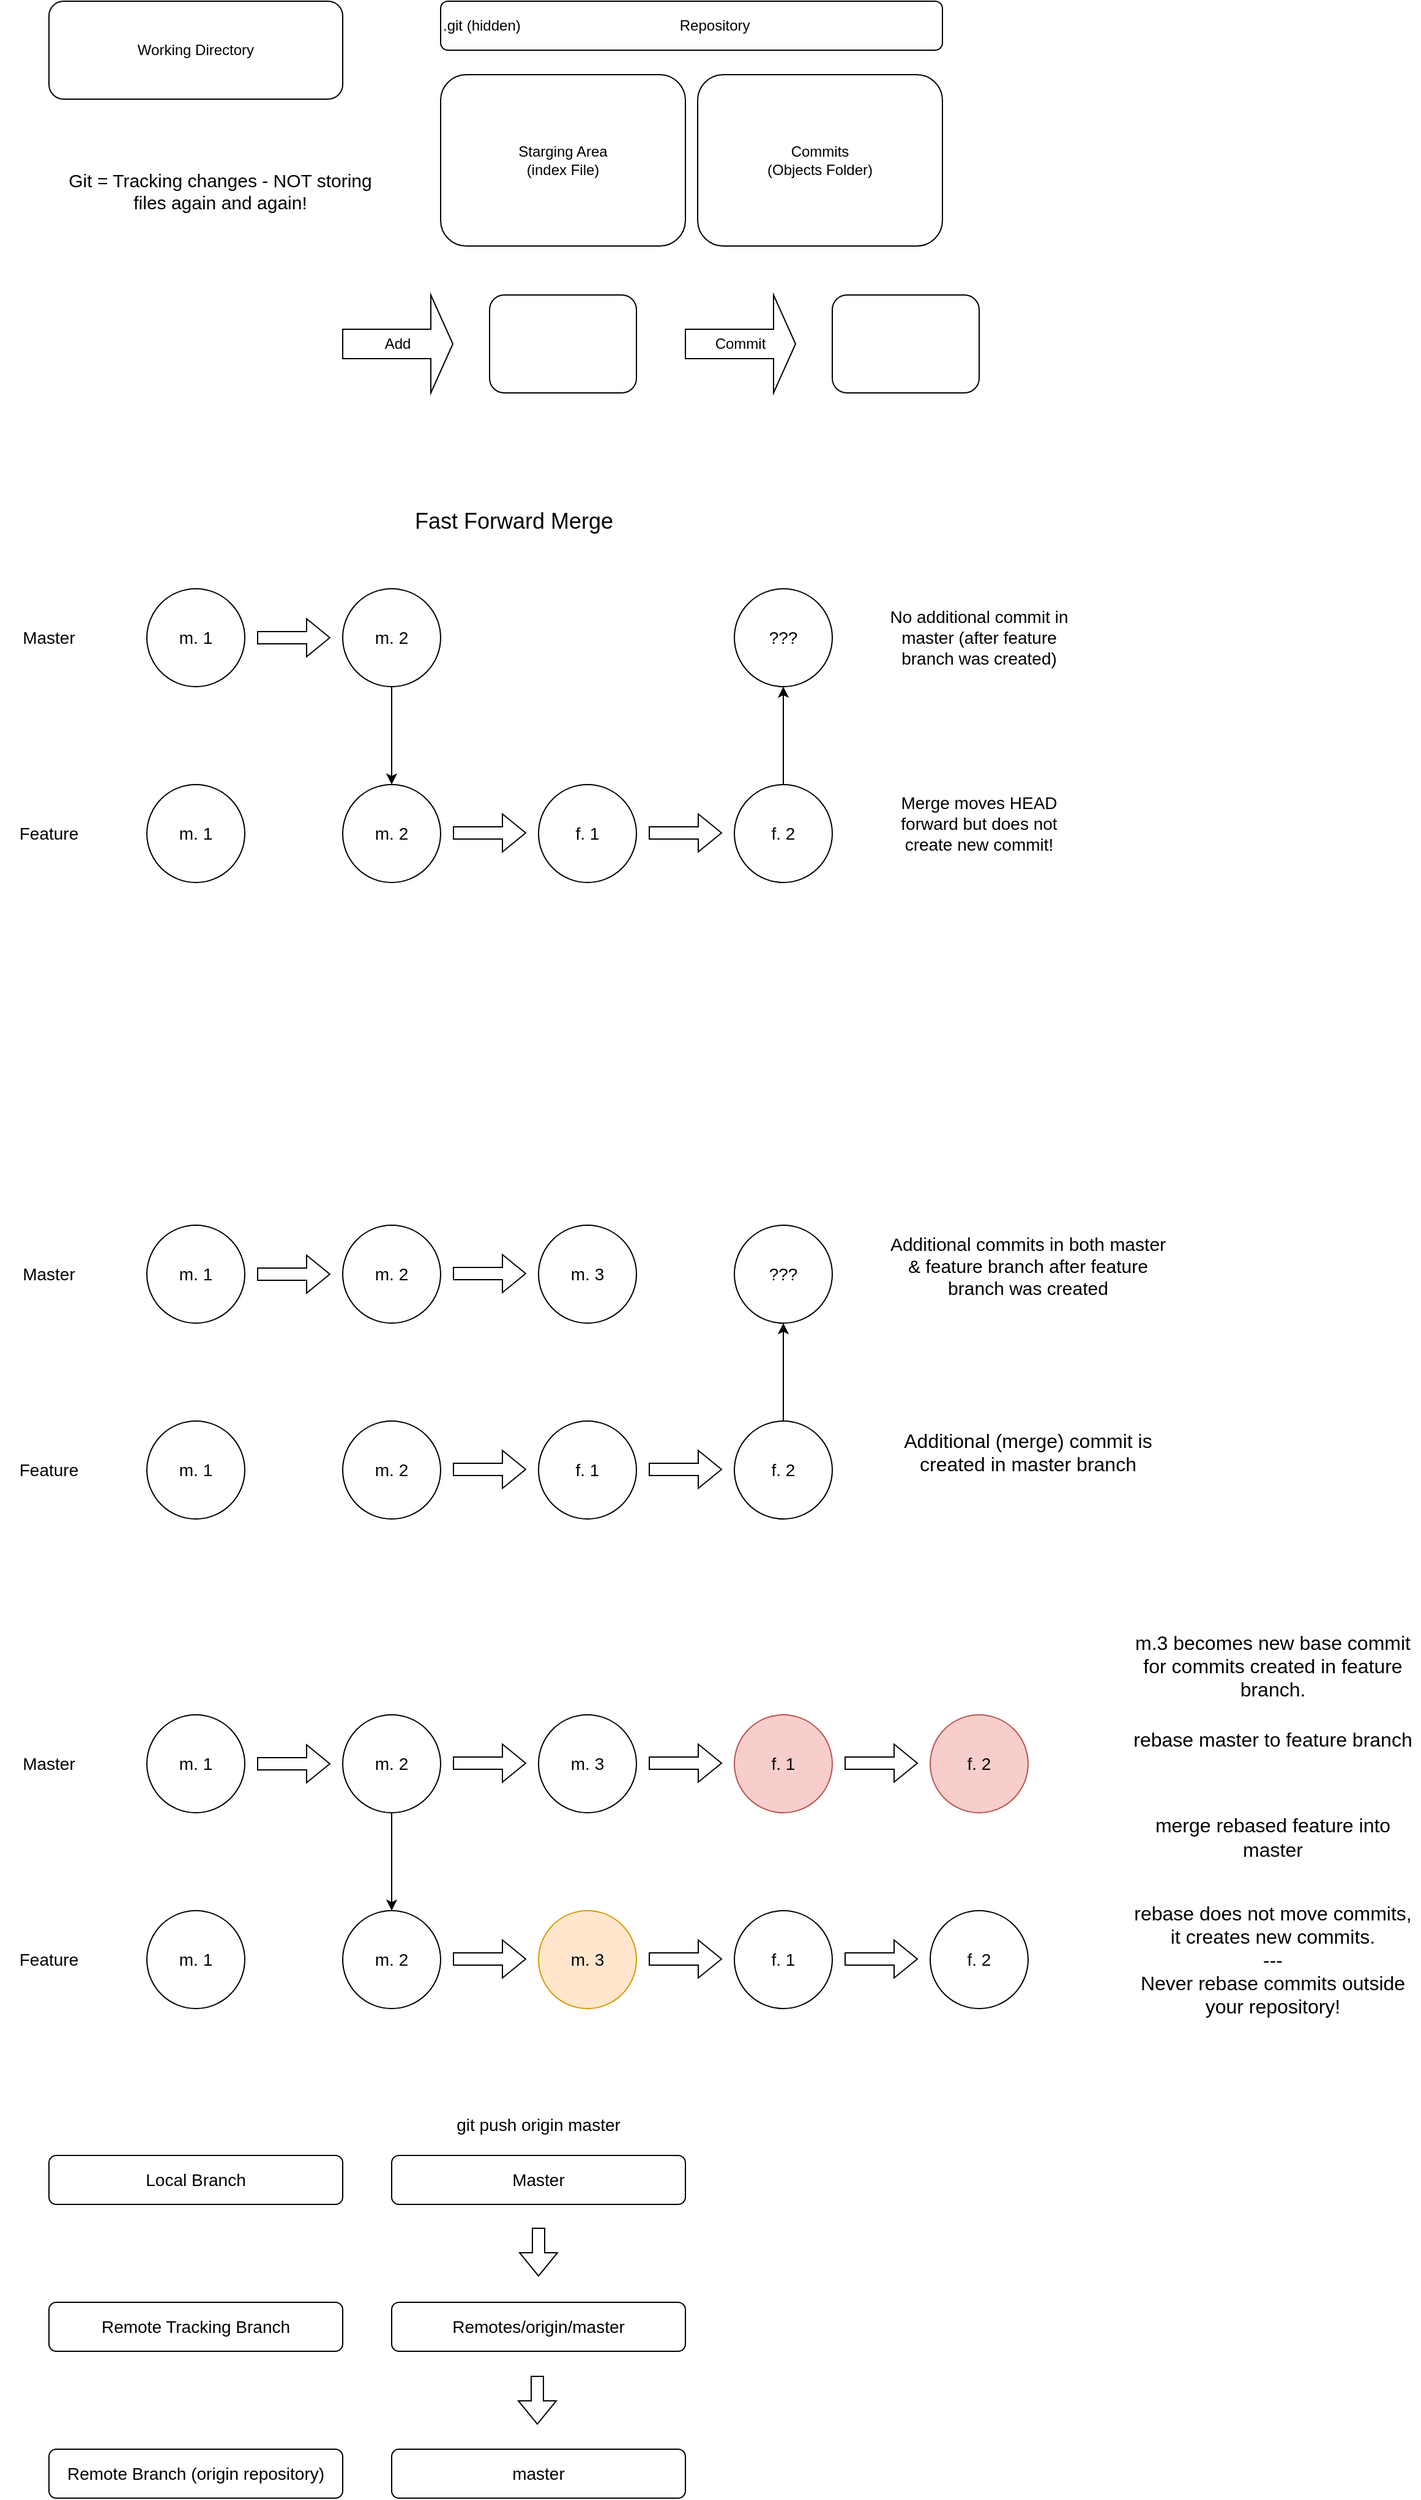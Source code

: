 <mxfile version="27.1.5">
  <diagram name="Page-1" id="PkKd_JiGjUPgfaHdr4iB">
    <mxGraphModel dx="1042" dy="563" grid="1" gridSize="10" guides="1" tooltips="1" connect="1" arrows="1" fold="1" page="1" pageScale="1" pageWidth="850" pageHeight="1100" math="0" shadow="0">
      <root>
        <mxCell id="0" />
        <mxCell id="1" parent="0" />
        <mxCell id="DVuYbELzHZqkL_Al9vvK-1" value="Working Directory" style="rounded=1;whiteSpace=wrap;html=1;" parent="1" vertex="1">
          <mxGeometry x="40" y="40" width="240" height="80" as="geometry" />
        </mxCell>
        <mxCell id="DVuYbELzHZqkL_Al9vvK-2" value="&lt;div align=&quot;left&quot;&gt;.git (hidden)&amp;nbsp;&amp;nbsp;&amp;nbsp;&amp;nbsp;&amp;nbsp;&amp;nbsp;&amp;nbsp;&amp;nbsp;&amp;nbsp;&amp;nbsp;&amp;nbsp;&amp;nbsp;&amp;nbsp;&amp;nbsp;&amp;nbsp;&amp;nbsp;&amp;nbsp;&amp;nbsp;&amp;nbsp;&amp;nbsp;&amp;nbsp;&amp;nbsp;&amp;nbsp;&amp;nbsp;&amp;nbsp;&amp;nbsp;&amp;nbsp;&amp;nbsp;&amp;nbsp;&amp;nbsp;&amp;nbsp;&amp;nbsp;&amp;nbsp;&amp;nbsp;&amp;nbsp;&amp;nbsp;&amp;nbsp;&amp;nbsp; Repository&lt;br&gt;&lt;/div&gt;" style="rounded=1;whiteSpace=wrap;html=1;align=left;" parent="1" vertex="1">
          <mxGeometry x="360" y="40" width="410" height="40" as="geometry" />
        </mxCell>
        <mxCell id="DVuYbELzHZqkL_Al9vvK-3" value="Starging Area&lt;br&gt;(index File)" style="rounded=1;whiteSpace=wrap;html=1;" parent="1" vertex="1">
          <mxGeometry x="360" y="100" width="200" height="140" as="geometry" />
        </mxCell>
        <mxCell id="DVuYbELzHZqkL_Al9vvK-4" value="Commits&lt;br&gt;(Objects Folder)" style="rounded=1;whiteSpace=wrap;html=1;" parent="1" vertex="1">
          <mxGeometry x="570" y="100" width="200" height="140" as="geometry" />
        </mxCell>
        <mxCell id="DVuYbELzHZqkL_Al9vvK-7" value="Add" style="shape=singleArrow;whiteSpace=wrap;html=1;" parent="1" vertex="1">
          <mxGeometry x="280" y="280" width="90" height="80" as="geometry" />
        </mxCell>
        <mxCell id="DVuYbELzHZqkL_Al9vvK-8" value="" style="rounded=1;whiteSpace=wrap;html=1;" parent="1" vertex="1">
          <mxGeometry x="400" y="280" width="120" height="80" as="geometry" />
        </mxCell>
        <mxCell id="DVuYbELzHZqkL_Al9vvK-9" value="Commit" style="shape=singleArrow;whiteSpace=wrap;html=1;" parent="1" vertex="1">
          <mxGeometry x="560" y="280" width="90" height="80" as="geometry" />
        </mxCell>
        <mxCell id="DVuYbELzHZqkL_Al9vvK-10" value="" style="rounded=1;whiteSpace=wrap;html=1;" parent="1" vertex="1">
          <mxGeometry x="680" y="280" width="120" height="80" as="geometry" />
        </mxCell>
        <mxCell id="DVuYbELzHZqkL_Al9vvK-11" value="&lt;font style=&quot;font-size: 15px;&quot;&gt;Git = Tracking changes - NOT storing files again and again!&lt;/font&gt;" style="text;html=1;align=center;verticalAlign=middle;whiteSpace=wrap;rounded=0;" parent="1" vertex="1">
          <mxGeometry x="40" y="160" width="280" height="70" as="geometry" />
        </mxCell>
        <mxCell id="inyvIdADmEni137RxyFw-1" value="Master" style="text;html=1;align=center;verticalAlign=middle;whiteSpace=wrap;rounded=0;fontSize=14;" parent="1" vertex="1">
          <mxGeometry y="540" width="80" height="40" as="geometry" />
        </mxCell>
        <mxCell id="inyvIdADmEni137RxyFw-2" value="&lt;font&gt;m. 1&lt;/font&gt;" style="ellipse;whiteSpace=wrap;html=1;aspect=fixed;fontSize=14;" parent="1" vertex="1">
          <mxGeometry x="120" y="520" width="80" height="80" as="geometry" />
        </mxCell>
        <mxCell id="inyvIdADmEni137RxyFw-3" value="&lt;font&gt;m. 2&lt;br&gt;&lt;/font&gt;" style="ellipse;whiteSpace=wrap;html=1;aspect=fixed;fontSize=14;" parent="1" vertex="1">
          <mxGeometry x="280" y="520" width="80" height="80" as="geometry" />
        </mxCell>
        <mxCell id="inyvIdADmEni137RxyFw-4" value="" style="shape=flexArrow;endArrow=classic;html=1;rounded=0;" parent="1" edge="1">
          <mxGeometry width="50" height="50" relative="1" as="geometry">
            <mxPoint x="210" y="560" as="sourcePoint" />
            <mxPoint x="270" y="560" as="targetPoint" />
          </mxGeometry>
        </mxCell>
        <mxCell id="inyvIdADmEni137RxyFw-5" value="Feature" style="text;html=1;align=center;verticalAlign=middle;whiteSpace=wrap;rounded=0;fontSize=14;" parent="1" vertex="1">
          <mxGeometry y="700" width="80" height="40" as="geometry" />
        </mxCell>
        <mxCell id="inyvIdADmEni137RxyFw-6" value="&lt;font&gt;m. 1&lt;/font&gt;" style="ellipse;whiteSpace=wrap;html=1;aspect=fixed;fontSize=14;" parent="1" vertex="1">
          <mxGeometry x="120" y="680" width="80" height="80" as="geometry" />
        </mxCell>
        <mxCell id="inyvIdADmEni137RxyFw-7" value="&lt;font&gt;m. 2&lt;br&gt;&lt;/font&gt;" style="ellipse;whiteSpace=wrap;html=1;aspect=fixed;fontSize=14;" parent="1" vertex="1">
          <mxGeometry x="280" y="680" width="80" height="80" as="geometry" />
        </mxCell>
        <mxCell id="inyvIdADmEni137RxyFw-8" value="" style="endArrow=classic;html=1;rounded=0;entryX=0.5;entryY=0;entryDx=0;entryDy=0;exitX=0.5;exitY=1;exitDx=0;exitDy=0;" parent="1" source="inyvIdADmEni137RxyFw-3" target="inyvIdADmEni137RxyFw-7" edge="1">
          <mxGeometry width="50" height="50" relative="1" as="geometry">
            <mxPoint x="320" y="610" as="sourcePoint" />
            <mxPoint x="370" y="560" as="targetPoint" />
          </mxGeometry>
        </mxCell>
        <mxCell id="inyvIdADmEni137RxyFw-9" value="&lt;font&gt;f. 1&lt;/font&gt;" style="ellipse;whiteSpace=wrap;html=1;aspect=fixed;fontSize=14;" parent="1" vertex="1">
          <mxGeometry x="440" y="680" width="80" height="80" as="geometry" />
        </mxCell>
        <mxCell id="inyvIdADmEni137RxyFw-10" value="&lt;font&gt;f. 2&lt;br&gt;&lt;/font&gt;" style="ellipse;whiteSpace=wrap;html=1;aspect=fixed;fontSize=14;" parent="1" vertex="1">
          <mxGeometry x="600" y="680" width="80" height="80" as="geometry" />
        </mxCell>
        <mxCell id="inyvIdADmEni137RxyFw-12" value="" style="shape=flexArrow;endArrow=classic;html=1;rounded=0;" parent="1" edge="1">
          <mxGeometry width="50" height="50" relative="1" as="geometry">
            <mxPoint x="370" y="719.5" as="sourcePoint" />
            <mxPoint x="430" y="719.5" as="targetPoint" />
          </mxGeometry>
        </mxCell>
        <mxCell id="inyvIdADmEni137RxyFw-13" value="" style="shape=flexArrow;endArrow=classic;html=1;rounded=0;" parent="1" edge="1">
          <mxGeometry width="50" height="50" relative="1" as="geometry">
            <mxPoint x="530" y="719.5" as="sourcePoint" />
            <mxPoint x="590" y="719.5" as="targetPoint" />
          </mxGeometry>
        </mxCell>
        <mxCell id="inyvIdADmEni137RxyFw-14" value="???" style="ellipse;whiteSpace=wrap;html=1;aspect=fixed;fontSize=14;" parent="1" vertex="1">
          <mxGeometry x="600" y="520" width="80" height="80" as="geometry" />
        </mxCell>
        <mxCell id="inyvIdADmEni137RxyFw-15" value="No additional commit in master (after feature branch was created)" style="text;html=1;align=center;verticalAlign=middle;whiteSpace=wrap;rounded=0;fontSize=14;" parent="1" vertex="1">
          <mxGeometry x="720" y="520" width="160" height="80" as="geometry" />
        </mxCell>
        <mxCell id="inyvIdADmEni137RxyFw-16" value="" style="endArrow=classic;html=1;rounded=0;entryX=0.5;entryY=1;entryDx=0;entryDy=0;" parent="1" target="inyvIdADmEni137RxyFw-14" edge="1">
          <mxGeometry width="50" height="50" relative="1" as="geometry">
            <mxPoint x="640" y="680" as="sourcePoint" />
            <mxPoint x="690" y="630" as="targetPoint" />
          </mxGeometry>
        </mxCell>
        <mxCell id="inyvIdADmEni137RxyFw-17" value="Merge moves HEAD forward but does not create new commit!" style="text;whiteSpace=wrap;align=center;fontSize=14;" parent="1" vertex="1">
          <mxGeometry x="720" y="680" width="160" height="80" as="geometry" />
        </mxCell>
        <mxCell id="inyvIdADmEni137RxyFw-18" value="&lt;font style=&quot;font-size: 18px;&quot;&gt;Fast Forward Merge&lt;/font&gt;" style="text;html=1;align=center;verticalAlign=middle;whiteSpace=wrap;rounded=0;" parent="1" vertex="1">
          <mxGeometry x="320" y="450" width="200" height="30" as="geometry" />
        </mxCell>
        <mxCell id="inyvIdADmEni137RxyFw-19" value="Master" style="text;html=1;align=center;verticalAlign=middle;whiteSpace=wrap;rounded=0;fontSize=14;" parent="1" vertex="1">
          <mxGeometry y="1060" width="80" height="40" as="geometry" />
        </mxCell>
        <mxCell id="inyvIdADmEni137RxyFw-20" value="&lt;font&gt;m. 1&lt;/font&gt;" style="ellipse;whiteSpace=wrap;html=1;aspect=fixed;fontSize=14;" parent="1" vertex="1">
          <mxGeometry x="120" y="1040" width="80" height="80" as="geometry" />
        </mxCell>
        <mxCell id="inyvIdADmEni137RxyFw-21" value="&lt;font&gt;m. 2&lt;br&gt;&lt;/font&gt;" style="ellipse;whiteSpace=wrap;html=1;aspect=fixed;fontSize=14;" parent="1" vertex="1">
          <mxGeometry x="280" y="1040" width="80" height="80" as="geometry" />
        </mxCell>
        <mxCell id="inyvIdADmEni137RxyFw-22" value="" style="shape=flexArrow;endArrow=classic;html=1;rounded=0;" parent="1" edge="1">
          <mxGeometry width="50" height="50" relative="1" as="geometry">
            <mxPoint x="210" y="1080" as="sourcePoint" />
            <mxPoint x="270" y="1080" as="targetPoint" />
          </mxGeometry>
        </mxCell>
        <mxCell id="inyvIdADmEni137RxyFw-23" value="Feature" style="text;html=1;align=center;verticalAlign=middle;whiteSpace=wrap;rounded=0;fontSize=14;" parent="1" vertex="1">
          <mxGeometry y="1220" width="80" height="40" as="geometry" />
        </mxCell>
        <mxCell id="inyvIdADmEni137RxyFw-24" value="&lt;font&gt;m. 1&lt;/font&gt;" style="ellipse;whiteSpace=wrap;html=1;aspect=fixed;fontSize=14;" parent="1" vertex="1">
          <mxGeometry x="120" y="1200" width="80" height="80" as="geometry" />
        </mxCell>
        <mxCell id="inyvIdADmEni137RxyFw-25" value="&lt;font&gt;m. 2&lt;br&gt;&lt;/font&gt;" style="ellipse;whiteSpace=wrap;html=1;aspect=fixed;fontSize=14;" parent="1" vertex="1">
          <mxGeometry x="280" y="1200" width="80" height="80" as="geometry" />
        </mxCell>
        <mxCell id="inyvIdADmEni137RxyFw-26" value="&lt;font&gt;f. 1&lt;/font&gt;" style="ellipse;whiteSpace=wrap;html=1;aspect=fixed;fontSize=14;" parent="1" vertex="1">
          <mxGeometry x="440" y="1200" width="80" height="80" as="geometry" />
        </mxCell>
        <mxCell id="inyvIdADmEni137RxyFw-27" value="&lt;font&gt;f. 2&lt;br&gt;&lt;/font&gt;" style="ellipse;whiteSpace=wrap;html=1;aspect=fixed;fontSize=14;" parent="1" vertex="1">
          <mxGeometry x="600" y="1200" width="80" height="80" as="geometry" />
        </mxCell>
        <mxCell id="inyvIdADmEni137RxyFw-28" value="" style="shape=flexArrow;endArrow=classic;html=1;rounded=0;" parent="1" edge="1">
          <mxGeometry width="50" height="50" relative="1" as="geometry">
            <mxPoint x="370" y="1239.5" as="sourcePoint" />
            <mxPoint x="430" y="1239.5" as="targetPoint" />
          </mxGeometry>
        </mxCell>
        <mxCell id="inyvIdADmEni137RxyFw-29" value="&lt;font&gt;m. 3&lt;br&gt;&lt;/font&gt;" style="ellipse;whiteSpace=wrap;html=1;aspect=fixed;fontSize=14;" parent="1" vertex="1">
          <mxGeometry x="440" y="1040" width="80" height="80" as="geometry" />
        </mxCell>
        <mxCell id="inyvIdADmEni137RxyFw-30" value="" style="shape=flexArrow;endArrow=classic;html=1;rounded=0;" parent="1" edge="1">
          <mxGeometry width="50" height="50" relative="1" as="geometry">
            <mxPoint x="370" y="1079.5" as="sourcePoint" />
            <mxPoint x="430" y="1079.5" as="targetPoint" />
          </mxGeometry>
        </mxCell>
        <mxCell id="inyvIdADmEni137RxyFw-31" value="" style="shape=flexArrow;endArrow=classic;html=1;rounded=0;" parent="1" edge="1">
          <mxGeometry width="50" height="50" relative="1" as="geometry">
            <mxPoint x="530" y="1239.5" as="sourcePoint" />
            <mxPoint x="590" y="1239.5" as="targetPoint" />
          </mxGeometry>
        </mxCell>
        <mxCell id="inyvIdADmEni137RxyFw-32" value="???" style="ellipse;whiteSpace=wrap;html=1;aspect=fixed;fontSize=14;" parent="1" vertex="1">
          <mxGeometry x="600" y="1040" width="80" height="80" as="geometry" />
        </mxCell>
        <mxCell id="inyvIdADmEni137RxyFw-33" value="" style="endArrow=classic;html=1;rounded=0;entryX=0.5;entryY=1;entryDx=0;entryDy=0;" parent="1" target="inyvIdADmEni137RxyFw-32" edge="1">
          <mxGeometry width="50" height="50" relative="1" as="geometry">
            <mxPoint x="640" y="1200" as="sourcePoint" />
            <mxPoint x="690" y="1150" as="targetPoint" />
          </mxGeometry>
        </mxCell>
        <mxCell id="inyvIdADmEni137RxyFw-34" value="Additional commits in both master &amp; feature branch after feature branch was created" style="text;whiteSpace=wrap;align=center;fontSize=15;" parent="1" vertex="1">
          <mxGeometry x="720" y="1040" width="240" height="80" as="geometry" />
        </mxCell>
        <mxCell id="inyvIdADmEni137RxyFw-35" value="Additional (merge) commit is created in master branch" style="text;whiteSpace=wrap;align=center;fontSize=16;" parent="1" vertex="1">
          <mxGeometry x="720" y="1200" width="240" height="80" as="geometry" />
        </mxCell>
        <mxCell id="1Ky3Qcy9TLfeJBqsWoGZ-1" value="Master" style="text;html=1;align=center;verticalAlign=middle;whiteSpace=wrap;rounded=0;fontSize=14;" parent="1" vertex="1">
          <mxGeometry y="1460" width="80" height="40" as="geometry" />
        </mxCell>
        <mxCell id="1Ky3Qcy9TLfeJBqsWoGZ-2" value="&lt;font&gt;m. 1&lt;/font&gt;" style="ellipse;whiteSpace=wrap;html=1;aspect=fixed;fontSize=14;" parent="1" vertex="1">
          <mxGeometry x="120" y="1440" width="80" height="80" as="geometry" />
        </mxCell>
        <mxCell id="1Ky3Qcy9TLfeJBqsWoGZ-3" value="&lt;font&gt;m. 2&lt;br&gt;&lt;/font&gt;" style="ellipse;whiteSpace=wrap;html=1;aspect=fixed;fontSize=14;" parent="1" vertex="1">
          <mxGeometry x="280" y="1440" width="80" height="80" as="geometry" />
        </mxCell>
        <mxCell id="1Ky3Qcy9TLfeJBqsWoGZ-4" value="" style="shape=flexArrow;endArrow=classic;html=1;rounded=0;" parent="1" edge="1">
          <mxGeometry width="50" height="50" relative="1" as="geometry">
            <mxPoint x="210" y="1480" as="sourcePoint" />
            <mxPoint x="270" y="1480" as="targetPoint" />
          </mxGeometry>
        </mxCell>
        <mxCell id="1Ky3Qcy9TLfeJBqsWoGZ-5" value="&lt;font&gt;m. 3&lt;br&gt;&lt;/font&gt;" style="ellipse;whiteSpace=wrap;html=1;aspect=fixed;fontSize=14;" parent="1" vertex="1">
          <mxGeometry x="440" y="1440" width="80" height="80" as="geometry" />
        </mxCell>
        <mxCell id="1Ky3Qcy9TLfeJBqsWoGZ-6" value="" style="shape=flexArrow;endArrow=classic;html=1;rounded=0;" parent="1" edge="1">
          <mxGeometry width="50" height="50" relative="1" as="geometry">
            <mxPoint x="370" y="1479.5" as="sourcePoint" />
            <mxPoint x="430" y="1479.5" as="targetPoint" />
          </mxGeometry>
        </mxCell>
        <mxCell id="1Ky3Qcy9TLfeJBqsWoGZ-7" value="Feature" style="text;html=1;align=center;verticalAlign=middle;whiteSpace=wrap;rounded=0;fontSize=14;" parent="1" vertex="1">
          <mxGeometry y="1620" width="80" height="40" as="geometry" />
        </mxCell>
        <mxCell id="1Ky3Qcy9TLfeJBqsWoGZ-8" value="&lt;font&gt;m. 1&lt;/font&gt;" style="ellipse;whiteSpace=wrap;html=1;aspect=fixed;fontSize=14;" parent="1" vertex="1">
          <mxGeometry x="120" y="1600" width="80" height="80" as="geometry" />
        </mxCell>
        <mxCell id="1Ky3Qcy9TLfeJBqsWoGZ-9" value="&lt;font&gt;m. 2&lt;br&gt;&lt;/font&gt;" style="ellipse;whiteSpace=wrap;html=1;aspect=fixed;fontSize=14;" parent="1" vertex="1">
          <mxGeometry x="280" y="1600" width="80" height="80" as="geometry" />
        </mxCell>
        <mxCell id="1Ky3Qcy9TLfeJBqsWoGZ-11" value="" style="shape=flexArrow;endArrow=classic;html=1;rounded=0;" parent="1" edge="1">
          <mxGeometry width="50" height="50" relative="1" as="geometry">
            <mxPoint x="370" y="1639.5" as="sourcePoint" />
            <mxPoint x="430" y="1639.5" as="targetPoint" />
          </mxGeometry>
        </mxCell>
        <mxCell id="1Ky3Qcy9TLfeJBqsWoGZ-14" value="&lt;font&gt;m. 3&lt;br&gt;&lt;/font&gt;" style="ellipse;whiteSpace=wrap;html=1;aspect=fixed;fontSize=14;fillColor=#ffe6cc;strokeColor=#d79b00;" parent="1" vertex="1">
          <mxGeometry x="440" y="1600" width="80" height="80" as="geometry" />
        </mxCell>
        <mxCell id="1Ky3Qcy9TLfeJBqsWoGZ-15" value="" style="endArrow=classic;html=1;rounded=0;" parent="1" target="1Ky3Qcy9TLfeJBqsWoGZ-9" edge="1">
          <mxGeometry width="50" height="50" relative="1" as="geometry">
            <mxPoint x="320" y="1520" as="sourcePoint" />
            <mxPoint x="370" y="1470" as="targetPoint" />
          </mxGeometry>
        </mxCell>
        <mxCell id="1Ky3Qcy9TLfeJBqsWoGZ-20" value="&lt;font&gt;f. 1&lt;/font&gt;" style="ellipse;whiteSpace=wrap;html=1;aspect=fixed;fontSize=14;" parent="1" vertex="1">
          <mxGeometry x="600" y="1600" width="80" height="80" as="geometry" />
        </mxCell>
        <mxCell id="1Ky3Qcy9TLfeJBqsWoGZ-21" value="&lt;font&gt;f. 2&lt;br&gt;&lt;/font&gt;" style="ellipse;whiteSpace=wrap;html=1;aspect=fixed;fontSize=14;" parent="1" vertex="1">
          <mxGeometry x="760" y="1600" width="80" height="80" as="geometry" />
        </mxCell>
        <mxCell id="1Ky3Qcy9TLfeJBqsWoGZ-22" value="" style="shape=flexArrow;endArrow=classic;html=1;rounded=0;" parent="1" edge="1">
          <mxGeometry width="50" height="50" relative="1" as="geometry">
            <mxPoint x="530" y="1639.5" as="sourcePoint" />
            <mxPoint x="590" y="1639.5" as="targetPoint" />
          </mxGeometry>
        </mxCell>
        <mxCell id="1Ky3Qcy9TLfeJBqsWoGZ-23" value="" style="shape=flexArrow;endArrow=classic;html=1;rounded=0;" parent="1" edge="1">
          <mxGeometry width="50" height="50" relative="1" as="geometry">
            <mxPoint x="690" y="1639.5" as="sourcePoint" />
            <mxPoint x="750" y="1639.5" as="targetPoint" />
          </mxGeometry>
        </mxCell>
        <mxCell id="1Ky3Qcy9TLfeJBqsWoGZ-24" value="&lt;font&gt;f. 1&lt;/font&gt;" style="ellipse;whiteSpace=wrap;html=1;aspect=fixed;fontSize=14;fillColor=#f8cecc;strokeColor=#b85450;" parent="1" vertex="1">
          <mxGeometry x="600" y="1440" width="80" height="80" as="geometry" />
        </mxCell>
        <mxCell id="1Ky3Qcy9TLfeJBqsWoGZ-25" value="&lt;font&gt;f. 2&lt;br&gt;&lt;/font&gt;" style="ellipse;whiteSpace=wrap;html=1;aspect=fixed;fontSize=14;fillColor=#f8cecc;strokeColor=#b85450;" parent="1" vertex="1">
          <mxGeometry x="760" y="1440" width="80" height="80" as="geometry" />
        </mxCell>
        <mxCell id="1Ky3Qcy9TLfeJBqsWoGZ-26" value="" style="shape=flexArrow;endArrow=classic;html=1;rounded=0;" parent="1" edge="1">
          <mxGeometry width="50" height="50" relative="1" as="geometry">
            <mxPoint x="530" y="1479.5" as="sourcePoint" />
            <mxPoint x="590" y="1479.5" as="targetPoint" />
          </mxGeometry>
        </mxCell>
        <mxCell id="1Ky3Qcy9TLfeJBqsWoGZ-27" value="" style="shape=flexArrow;endArrow=classic;html=1;rounded=0;" parent="1" edge="1">
          <mxGeometry width="50" height="50" relative="1" as="geometry">
            <mxPoint x="690" y="1479.5" as="sourcePoint" />
            <mxPoint x="750" y="1479.5" as="targetPoint" />
          </mxGeometry>
        </mxCell>
        <mxCell id="1Ky3Qcy9TLfeJBqsWoGZ-28" value="m.3 becomes new base commit for commits created in feature branch." style="text;html=1;align=center;verticalAlign=middle;whiteSpace=wrap;rounded=0;fontSize=16;" parent="1" vertex="1">
          <mxGeometry x="920" y="1360" width="240" height="80" as="geometry" />
        </mxCell>
        <mxCell id="1Ky3Qcy9TLfeJBqsWoGZ-29" value="rebase master to feature branch" style="text;html=1;align=center;verticalAlign=middle;whiteSpace=wrap;rounded=0;fontSize=16;" parent="1" vertex="1">
          <mxGeometry x="920" y="1440" width="240" height="40" as="geometry" />
        </mxCell>
        <mxCell id="1Ky3Qcy9TLfeJBqsWoGZ-30" value="merge rebased feature into master" style="text;html=1;align=center;verticalAlign=middle;whiteSpace=wrap;rounded=0;fontSize=16;" parent="1" vertex="1">
          <mxGeometry x="920" y="1520" width="240" height="40" as="geometry" />
        </mxCell>
        <mxCell id="1Ky3Qcy9TLfeJBqsWoGZ-31" value="&lt;div&gt;rebase does not move commits, it creates new commits.&lt;/div&gt;&lt;div&gt;---&lt;/div&gt;&lt;div&gt;Never rebase commits outside your repository!&lt;br&gt;&lt;/div&gt;" style="text;html=1;align=center;verticalAlign=middle;whiteSpace=wrap;rounded=0;fontSize=16;" parent="1" vertex="1">
          <mxGeometry x="920" y="1600" width="240" height="80" as="geometry" />
        </mxCell>
        <mxCell id="pKciE0PQjw8IJ3S3WyIL-1" value="Local Branch" style="rounded=1;whiteSpace=wrap;html=1;fontSize=14;" vertex="1" parent="1">
          <mxGeometry x="40" y="1800" width="240" height="40" as="geometry" />
        </mxCell>
        <mxCell id="pKciE0PQjw8IJ3S3WyIL-2" value="Master" style="rounded=1;whiteSpace=wrap;html=1;fontSize=14;" vertex="1" parent="1">
          <mxGeometry x="320" y="1800" width="240" height="40" as="geometry" />
        </mxCell>
        <mxCell id="pKciE0PQjw8IJ3S3WyIL-3" value="git push origin master" style="text;html=1;align=center;verticalAlign=middle;whiteSpace=wrap;rounded=0;fontSize=14;" vertex="1" parent="1">
          <mxGeometry x="320" y="1760" width="240" height="30" as="geometry" />
        </mxCell>
        <mxCell id="pKciE0PQjw8IJ3S3WyIL-4" value="Remote Tracking Branch" style="rounded=1;whiteSpace=wrap;html=1;fontSize=14;" vertex="1" parent="1">
          <mxGeometry x="40" y="1920" width="240" height="40" as="geometry" />
        </mxCell>
        <mxCell id="pKciE0PQjw8IJ3S3WyIL-5" value="Remotes/origin/master" style="rounded=1;whiteSpace=wrap;html=1;fontSize=14;" vertex="1" parent="1">
          <mxGeometry x="320" y="1920" width="240" height="40" as="geometry" />
        </mxCell>
        <mxCell id="pKciE0PQjw8IJ3S3WyIL-6" value="Remote Branch (origin repository)" style="rounded=1;whiteSpace=wrap;html=1;fontSize=14;" vertex="1" parent="1">
          <mxGeometry x="40" y="2040" width="240" height="40" as="geometry" />
        </mxCell>
        <mxCell id="pKciE0PQjw8IJ3S3WyIL-7" value="master" style="rounded=1;whiteSpace=wrap;html=1;fontSize=14;" vertex="1" parent="1">
          <mxGeometry x="320" y="2040" width="240" height="40" as="geometry" />
        </mxCell>
        <mxCell id="pKciE0PQjw8IJ3S3WyIL-8" value="" style="shape=flexArrow;endArrow=classic;html=1;rounded=0;" edge="1" parent="1">
          <mxGeometry width="50" height="50" relative="1" as="geometry">
            <mxPoint x="440" y="1859" as="sourcePoint" />
            <mxPoint x="440" y="1899" as="targetPoint" />
          </mxGeometry>
        </mxCell>
        <mxCell id="pKciE0PQjw8IJ3S3WyIL-9" value="" style="shape=flexArrow;endArrow=classic;html=1;rounded=0;" edge="1" parent="1">
          <mxGeometry width="50" height="50" relative="1" as="geometry">
            <mxPoint x="439" y="1980" as="sourcePoint" />
            <mxPoint x="439" y="2020" as="targetPoint" />
          </mxGeometry>
        </mxCell>
      </root>
    </mxGraphModel>
  </diagram>
</mxfile>
